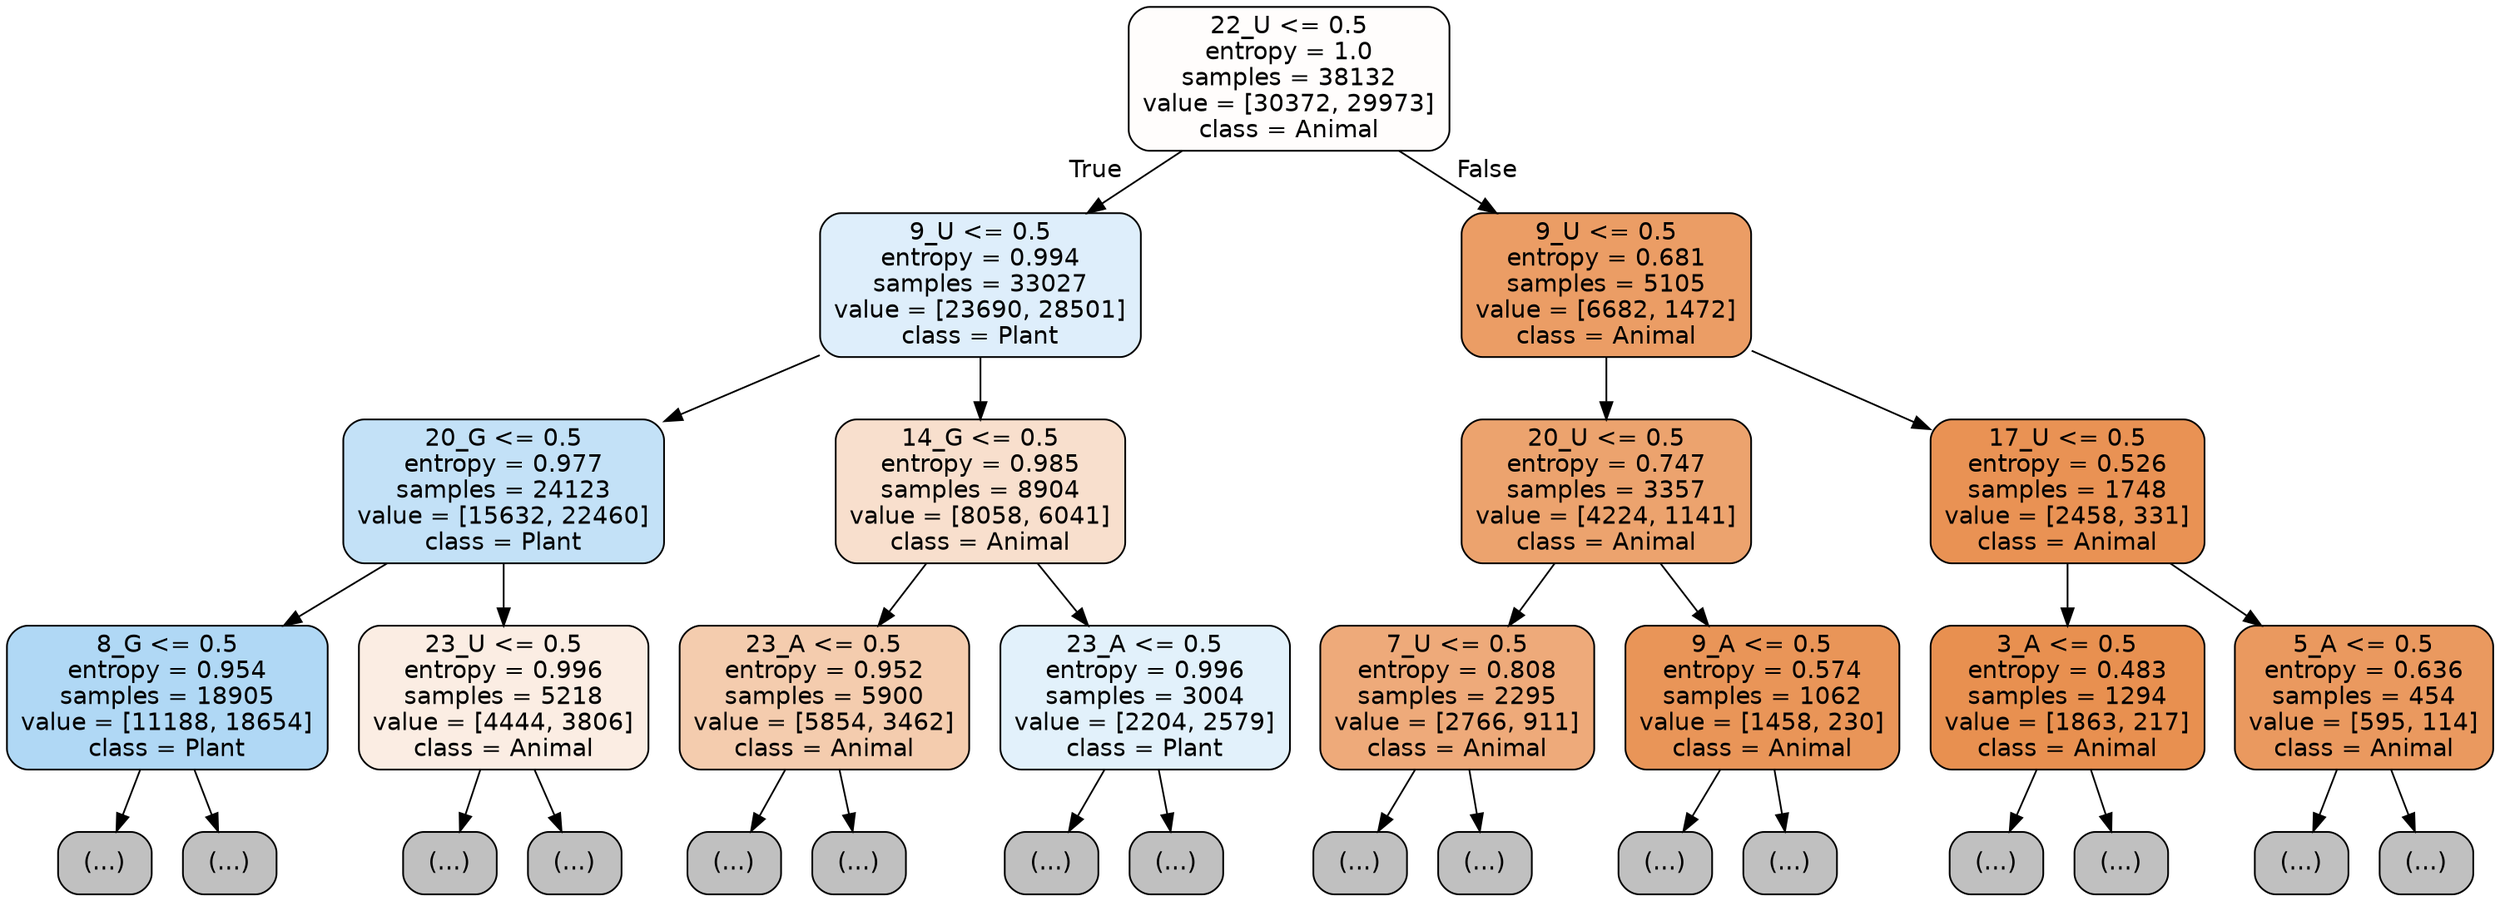 digraph Tree {
node [shape=box, style="filled, rounded", color="black", fontname="helvetica"] ;
edge [fontname="helvetica"] ;
0 [label="22_U <= 0.5\nentropy = 1.0\nsamples = 38132\nvalue = [30372, 29973]\nclass = Animal", fillcolor="#fffdfc"] ;
1 [label="9_U <= 0.5\nentropy = 0.994\nsamples = 33027\nvalue = [23690, 28501]\nclass = Plant", fillcolor="#deeefb"] ;
0 -> 1 [labeldistance=2.5, labelangle=45, headlabel="True"] ;
2 [label="20_G <= 0.5\nentropy = 0.977\nsamples = 24123\nvalue = [15632, 22460]\nclass = Plant", fillcolor="#c3e1f7"] ;
1 -> 2 ;
3 [label="8_G <= 0.5\nentropy = 0.954\nsamples = 18905\nvalue = [11188, 18654]\nclass = Plant", fillcolor="#b0d8f5"] ;
2 -> 3 ;
4 [label="(...)", fillcolor="#C0C0C0"] ;
3 -> 4 ;
5741 [label="(...)", fillcolor="#C0C0C0"] ;
3 -> 5741 ;
7822 [label="23_U <= 0.5\nentropy = 0.996\nsamples = 5218\nvalue = [4444, 3806]\nclass = Animal", fillcolor="#fbede3"] ;
2 -> 7822 ;
7823 [label="(...)", fillcolor="#C0C0C0"] ;
7822 -> 7823 ;
10376 [label="(...)", fillcolor="#C0C0C0"] ;
7822 -> 10376 ;
10493 [label="14_G <= 0.5\nentropy = 0.985\nsamples = 8904\nvalue = [8058, 6041]\nclass = Animal", fillcolor="#f8dfcd"] ;
1 -> 10493 ;
10494 [label="23_A <= 0.5\nentropy = 0.952\nsamples = 5900\nvalue = [5854, 3462]\nclass = Animal", fillcolor="#f4ccae"] ;
10493 -> 10494 ;
10495 [label="(...)", fillcolor="#C0C0C0"] ;
10494 -> 10495 ;
13486 [label="(...)", fillcolor="#C0C0C0"] ;
10494 -> 13486 ;
13647 [label="23_A <= 0.5\nentropy = 0.996\nsamples = 3004\nvalue = [2204, 2579]\nclass = Plant", fillcolor="#e2f1fb"] ;
10493 -> 13647 ;
13648 [label="(...)", fillcolor="#C0C0C0"] ;
13647 -> 13648 ;
14699 [label="(...)", fillcolor="#C0C0C0"] ;
13647 -> 14699 ;
14746 [label="9_U <= 0.5\nentropy = 0.681\nsamples = 5105\nvalue = [6682, 1472]\nclass = Animal", fillcolor="#eb9d65"] ;
0 -> 14746 [labeldistance=2.5, labelangle=-45, headlabel="False"] ;
14747 [label="20_U <= 0.5\nentropy = 0.747\nsamples = 3357\nvalue = [4224, 1141]\nclass = Animal", fillcolor="#eca36e"] ;
14746 -> 14747 ;
14748 [label="7_U <= 0.5\nentropy = 0.808\nsamples = 2295\nvalue = [2766, 911]\nclass = Animal", fillcolor="#eeaa7a"] ;
14747 -> 14748 ;
14749 [label="(...)", fillcolor="#C0C0C0"] ;
14748 -> 14749 ;
15534 [label="(...)", fillcolor="#C0C0C0"] ;
14748 -> 15534 ;
15757 [label="9_A <= 0.5\nentropy = 0.574\nsamples = 1062\nvalue = [1458, 230]\nclass = Animal", fillcolor="#e99558"] ;
14747 -> 15757 ;
15758 [label="(...)", fillcolor="#C0C0C0"] ;
15757 -> 15758 ;
15971 [label="(...)", fillcolor="#C0C0C0"] ;
15757 -> 15971 ;
16070 [label="17_U <= 0.5\nentropy = 0.526\nsamples = 1748\nvalue = [2458, 331]\nclass = Animal", fillcolor="#e99254"] ;
14746 -> 16070 ;
16071 [label="3_A <= 0.5\nentropy = 0.483\nsamples = 1294\nvalue = [1863, 217]\nclass = Animal", fillcolor="#e89050"] ;
16070 -> 16071 ;
16072 [label="(...)", fillcolor="#C0C0C0"] ;
16071 -> 16072 ;
16361 [label="(...)", fillcolor="#C0C0C0"] ;
16071 -> 16361 ;
16464 [label="5_A <= 0.5\nentropy = 0.636\nsamples = 454\nvalue = [595, 114]\nclass = Animal", fillcolor="#ea995f"] ;
16070 -> 16464 ;
16465 [label="(...)", fillcolor="#C0C0C0"] ;
16464 -> 16465 ;
16608 [label="(...)", fillcolor="#C0C0C0"] ;
16464 -> 16608 ;
}